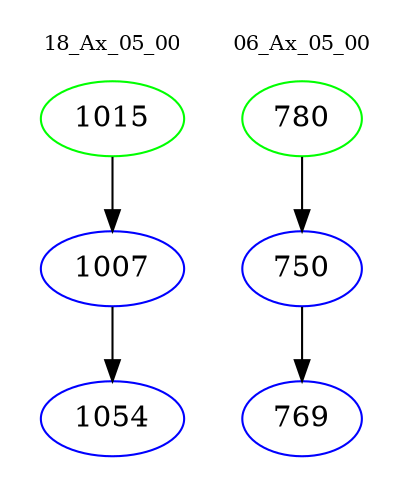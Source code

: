 digraph{
subgraph cluster_0 {
color = white
label = "18_Ax_05_00";
fontsize=10;
T0_1015 [label="1015", color="green"]
T0_1015 -> T0_1007 [color="black"]
T0_1007 [label="1007", color="blue"]
T0_1007 -> T0_1054 [color="black"]
T0_1054 [label="1054", color="blue"]
}
subgraph cluster_1 {
color = white
label = "06_Ax_05_00";
fontsize=10;
T1_780 [label="780", color="green"]
T1_780 -> T1_750 [color="black"]
T1_750 [label="750", color="blue"]
T1_750 -> T1_769 [color="black"]
T1_769 [label="769", color="blue"]
}
}
